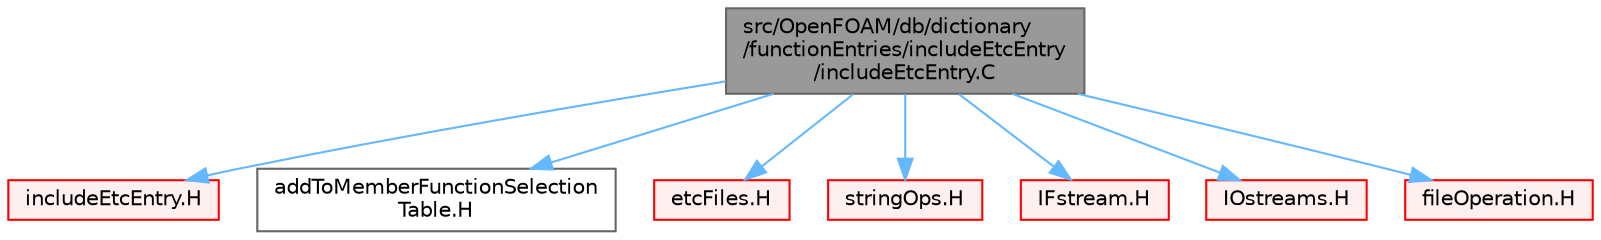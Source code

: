 digraph "src/OpenFOAM/db/dictionary/functionEntries/includeEtcEntry/includeEtcEntry.C"
{
 // LATEX_PDF_SIZE
  bgcolor="transparent";
  edge [fontname=Helvetica,fontsize=10,labelfontname=Helvetica,labelfontsize=10];
  node [fontname=Helvetica,fontsize=10,shape=box,height=0.2,width=0.4];
  Node1 [id="Node000001",label="src/OpenFOAM/db/dictionary\l/functionEntries/includeEtcEntry\l/includeEtcEntry.C",height=0.2,width=0.4,color="gray40", fillcolor="grey60", style="filled", fontcolor="black",tooltip=" "];
  Node1 -> Node2 [id="edge1_Node000001_Node000002",color="steelblue1",style="solid",tooltip=" "];
  Node2 [id="Node000002",label="includeEtcEntry.H",height=0.2,width=0.4,color="red", fillcolor="#FFF0F0", style="filled",URL="$includeEtcEntry_8H.html",tooltip=" "];
  Node1 -> Node115 [id="edge2_Node000001_Node000115",color="steelblue1",style="solid",tooltip=" "];
  Node115 [id="Node000115",label="addToMemberFunctionSelection\lTable.H",height=0.2,width=0.4,color="grey40", fillcolor="white", style="filled",URL="$addToMemberFunctionSelectionTable_8H.html",tooltip="Macros for easy insertion into member function selection tables."];
  Node1 -> Node116 [id="edge3_Node000001_Node000116",color="steelblue1",style="solid",tooltip=" "];
  Node116 [id="Node000116",label="etcFiles.H",height=0.2,width=0.4,color="red", fillcolor="#FFF0F0", style="filled",URL="$etcFiles_8H.html",tooltip="Functions to search 'etc' directories for configuration files etc."];
  Node1 -> Node131 [id="edge4_Node000001_Node000131",color="steelblue1",style="solid",tooltip=" "];
  Node131 [id="Node000131",label="stringOps.H",height=0.2,width=0.4,color="red", fillcolor="#FFF0F0", style="filled",URL="$stringOps_8H.html",tooltip=" "];
  Node1 -> Node146 [id="edge5_Node000001_Node000146",color="steelblue1",style="solid",tooltip=" "];
  Node146 [id="Node000146",label="IFstream.H",height=0.2,width=0.4,color="red", fillcolor="#FFF0F0", style="filled",URL="$IFstream_8H.html",tooltip=" "];
  Node1 -> Node151 [id="edge6_Node000001_Node000151",color="steelblue1",style="solid",tooltip=" "];
  Node151 [id="Node000151",label="IOstreams.H",height=0.2,width=0.4,color="red", fillcolor="#FFF0F0", style="filled",URL="$IOstreams_8H.html",tooltip="Useful combination of include files which define Sin, Sout and Serr and the use of IO streams general..."];
  Node1 -> Node153 [id="edge7_Node000001_Node000153",color="steelblue1",style="solid",tooltip=" "];
  Node153 [id="Node000153",label="fileOperation.H",height=0.2,width=0.4,color="red", fillcolor="#FFF0F0", style="filled",URL="$fileOperation_8H.html",tooltip=" "];
}

